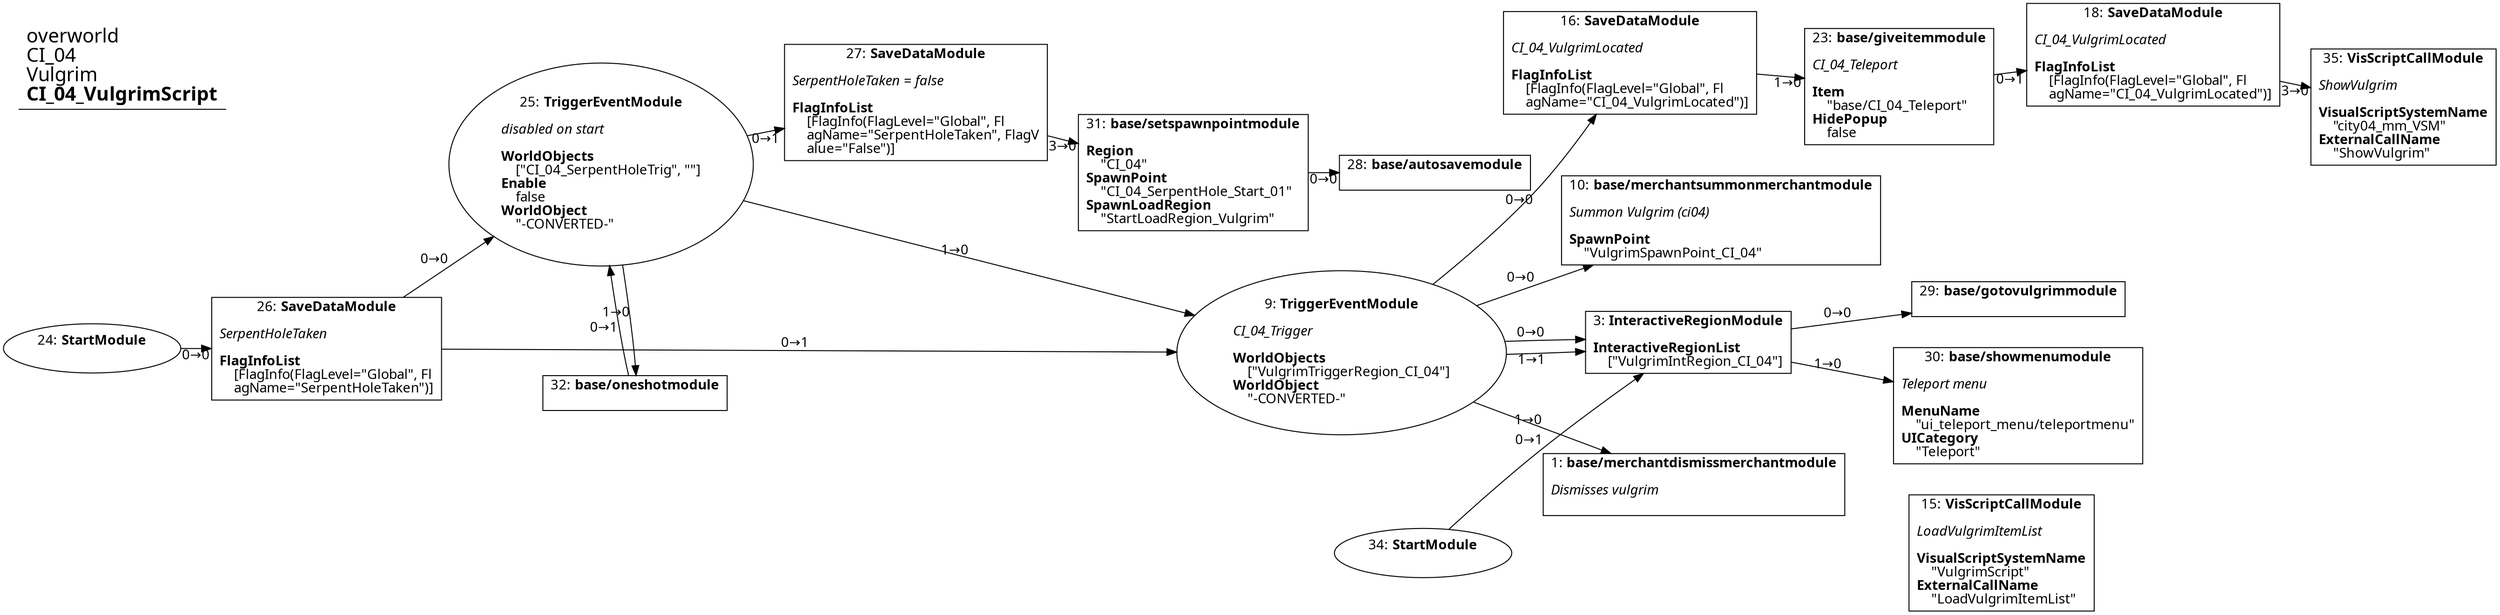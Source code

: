 digraph {
    layout = fdp;
    overlap = prism;
    sep = "+16";
    splines = spline;

    node [ shape = box ];

    graph [ fontname = "Segoe UI" ];
    node [ fontname = "Segoe UI" ];
    edge [ fontname = "Segoe UI" ];

    1 [ label = <1: <b>base/merchantdismissmerchantmodule</b><br/><br/><i>Dismisses vulgrim<br align="left"/></i><br align="left"/>> ];
    1 [ pos = "0.35300002,-0.777!" ];

    3 [ label = <3: <b>InteractiveRegionModule</b><br/><br/><b>InteractiveRegionList</b><br align="left"/>    [&quot;VulgrimIntRegion_CI_04&quot;]<br align="left"/>> ];
    3 [ pos = "0.35300002,-0.638!" ];
    3 -> 29 [ label = "0→0" ];
    3 -> 30 [ label = "1→0" ];

    9 [ label = <9: <b>TriggerEventModule</b><br/><br/><i>CI_04_Trigger<br align="left"/></i><br align="left"/><b>WorldObjects</b><br align="left"/>    [&quot;VulgrimTriggerRegion_CI_04&quot;]<br align="left"/><b>WorldObject</b><br align="left"/>    &quot;-CONVERTED-&quot;<br align="left"/>> ];
    9 [ shape = oval ]
    9 [ pos = "0.039,-0.638!" ];
    9 -> 1 [ label = "1→0" ];
    9 -> 3 [ label = "0→0" ];
    9 -> 3 [ label = "1→1" ];
    9 -> 10 [ label = "0→0" ];
    9 -> 16 [ label = "0→0" ];

    10 [ label = <10: <b>base/merchantsummonmerchantmodule</b><br/><br/><i>Summon Vulgrim (ci04)<br align="left"/></i><br align="left"/><b>SpawnPoint</b><br align="left"/>    &quot;VulgrimSpawnPoint_CI_04&quot;<br align="left"/>> ];
    10 [ pos = "0.35200003,-0.51900005!" ];

    15 [ label = <15: <b>VisScriptCallModule</b><br/><br/><i>LoadVulgrimItemList<br align="left"/></i><br align="left"/><b>VisualScriptSystemName</b><br align="left"/>    &quot;VulgrimScript&quot;<br align="left"/><b>ExternalCallName</b><br align="left"/>    &quot;LoadVulgrimItemList&quot;<br align="left"/>> ];
    15 [ pos = "0.66200006,-0.80200005!" ];

    16 [ label = <16: <b>SaveDataModule</b><br/><br/><i>CI_04_VulgrimLocated<br align="left"/></i><br align="left"/><b>FlagInfoList</b><br align="left"/>    [FlagInfo(FlagLevel=&quot;Global&quot;, Fl<br align="left"/>    agName=&quot;CI_04_VulgrimLocated&quot;)]<br align="left"/>> ];
    16 [ pos = "0.347,-0.356!" ];
    16 -> 23 [ label = "1→0" ];

    18 [ label = <18: <b>SaveDataModule</b><br/><br/><i>CI_04_VulgrimLocated<br align="left"/></i><br align="left"/><b>FlagInfoList</b><br align="left"/>    [FlagInfo(FlagLevel=&quot;Global&quot;, Fl<br align="left"/>    agName=&quot;CI_04_VulgrimLocated&quot;)]<br align="left"/>> ];
    18 [ pos = "0.753,-0.356!" ];
    18 -> 35 [ label = "3→0" ];

    23 [ label = <23: <b>base/giveitemmodule</b><br/><br/><i>CI_04_Teleport<br align="left"/></i><br align="left"/><b>Item</b><br align="left"/>    &quot;base/CI_04_Teleport&quot;<br align="left"/><b>HidePopup</b><br align="left"/>    false<br align="left"/>> ];
    23 [ pos = "0.578,-0.379!" ];
    23 -> 18 [ label = "0→1" ];

    24 [ label = <24: <b>StartModule</b><br/><br/>> ];
    24 [ shape = oval ]
    24 [ pos = "-1.107,-0.628!" ];
    24 -> 26 [ label = "0→0" ];

    25 [ label = <25: <b>TriggerEventModule</b><br/><br/><i>disabled on start<br align="left"/></i><br align="left"/><b>WorldObjects</b><br align="left"/>    [&quot;CI_04_SerpentHoleTrig&quot;, &quot;&quot;]<br align="left"/><b>Enable</b><br align="left"/>    false<br align="left"/><b>WorldObject</b><br align="left"/>    &quot;-CONVERTED-&quot;<br align="left"/>> ];
    25 [ shape = oval ]
    25 [ pos = "-0.66300005,-0.47500002!" ];
    25 -> 27 [ label = "0→1" ];
    25 -> 32 [ label = "1→0" ];
    25 -> 9 [ label = "1→0" ];

    26 [ label = <26: <b>SaveDataModule</b><br/><br/><i>SerpentHoleTaken<br align="left"/></i><br align="left"/><b>FlagInfoList</b><br align="left"/>    [FlagInfo(FlagLevel=&quot;Global&quot;, Fl<br align="left"/>    agName=&quot;SerpentHoleTaken&quot;)]<br align="left"/>> ];
    26 [ pos = "-0.90700006,-0.628!" ];
    26 -> 25 [ label = "0→0" ];
    26 -> 9 [ label = "0→1" ];

    27 [ label = <27: <b>SaveDataModule</b><br/><br/><i>SerpentHoleTaken = false<br align="left"/></i><br align="left"/><b>FlagInfoList</b><br align="left"/>    [FlagInfo(FlagLevel=&quot;Global&quot;, Fl<br align="left"/>    agName=&quot;SerpentHoleTaken&quot;, FlagV<br align="left"/>    alue=&quot;False&quot;)]<br align="left"/>> ];
    27 [ pos = "-0.381,-0.41900003!" ];
    27 -> 31 [ label = "3→0" ];

    28 [ label = <28: <b>base/autosavemodule</b><br/><br/>> ];
    28 [ pos = "0.025,-0.46500003!" ];

    29 [ label = <29: <b>base/gotovulgrimmodule</b><br/><br/>> ];
    29 [ pos = "0.67600006,-0.61300004!" ];

    30 [ label = <30: <b>base/showmenumodule</b><br/><br/><i>Teleport menu<br align="left"/></i><br align="left"/><b>MenuName</b><br align="left"/>    &quot;ui_teleport_menu/teleportmenu&quot;<br align="left"/><b>UICategory</b><br align="left"/>    &quot;Teleport&quot;<br align="left"/>> ];
    30 [ pos = "0.67600006,-0.697!" ];

    31 [ label = <31: <b>base/setspawnpointmodule</b><br/><br/><b>Region</b><br align="left"/>    &quot;CI_04&quot;<br align="left"/><b>SpawnPoint</b><br align="left"/>    &quot;CI_04_SerpentHole_Start_01&quot;<br align="left"/><b>SpawnLoadRegion</b><br align="left"/>    &quot;StartLoadRegion_Vulgrim&quot;<br align="left"/>> ];
    31 [ pos = "-0.18300001,-0.46500003!" ];
    31 -> 28 [ label = "0→0" ];

    32 [ label = <32: <b>base/oneshotmodule</b><br/><br/>> ];
    32 [ pos = "-0.62,-0.69100004!" ];
    32 -> 25 [ label = "0→1" ];

    34 [ label = <34: <b>StartModule</b><br/><br/>> ];
    34 [ shape = oval ]
    34 [ pos = "0.098000005,-0.841!" ];
    34 -> 3 [ label = "0→1" ];

    35 [ label = <35: <b>VisScriptCallModule</b><br/><br/><i>ShowVulgrim<br align="left"/></i><br align="left"/><b>VisualScriptSystemName</b><br align="left"/>    &quot;city04_mm_VSM&quot;<br align="left"/><b>ExternalCallName</b><br align="left"/>    &quot;ShowVulgrim&quot;<br align="left"/>> ];
    35 [ pos = "0.9710001,-0.402!" ];

    title [ pos = "-1.108,-0.35500002!" ];
    title [ shape = underline ];
    title [ label = <<font point-size="20">overworld<br align="left"/>CI_04<br align="left"/>Vulgrim<br align="left"/><b>CI_04_VulgrimScript</b><br align="left"/></font>> ];
}
